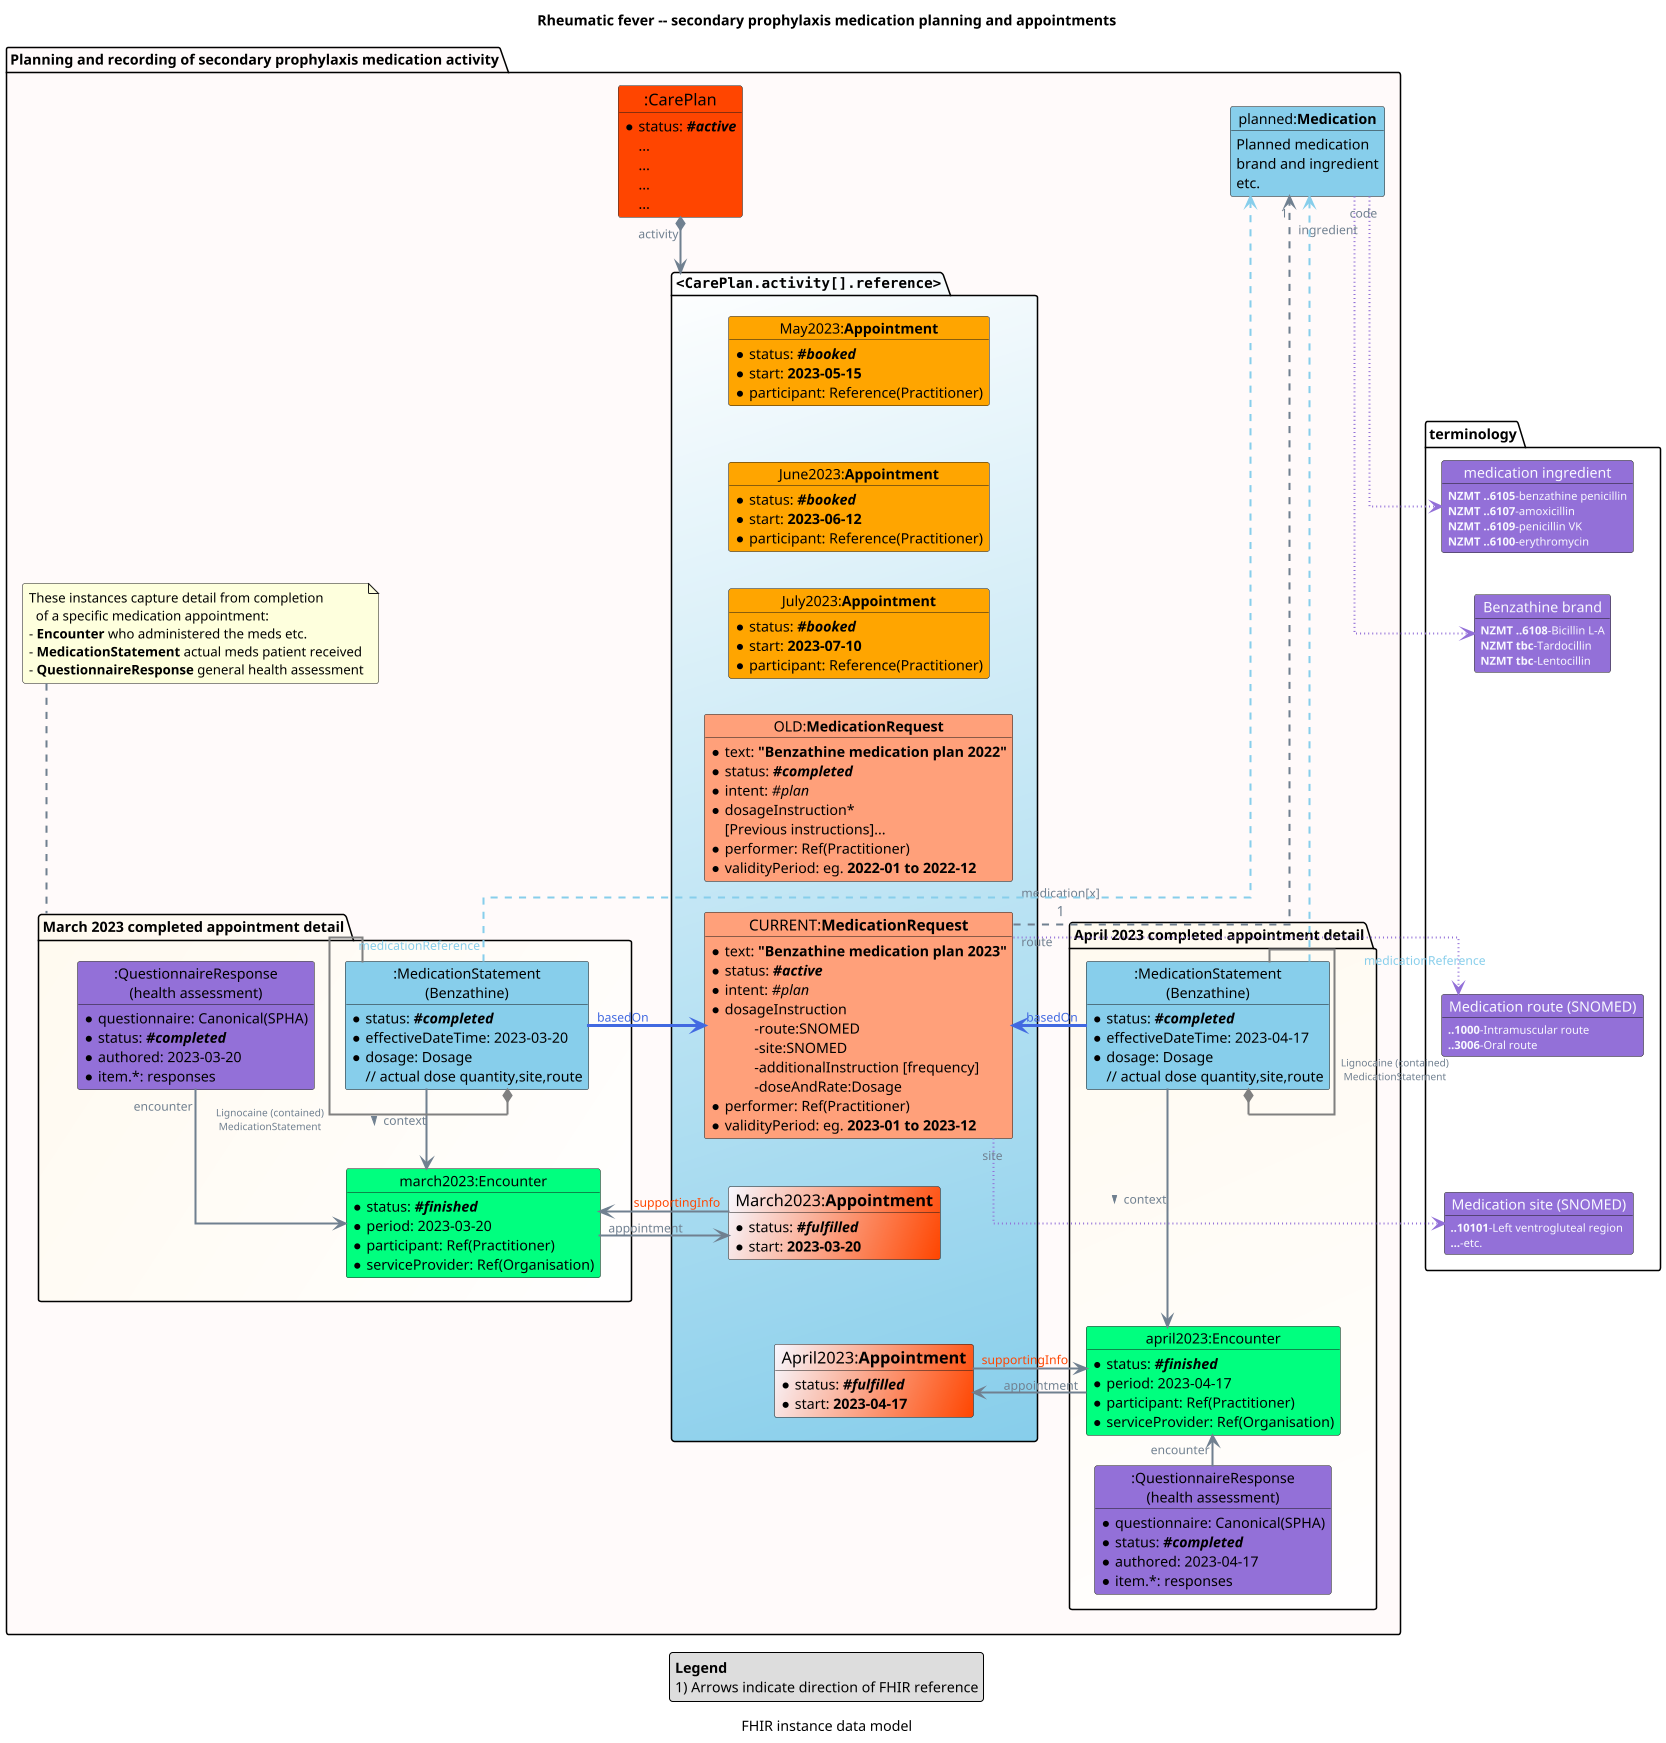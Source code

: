 @startuml obj-FHIR-data-rheumaticfever-appointment

title "Rheumatic fever -- secondary prophylaxis medication planning and appointments"

top to bottom direction
skinparam dpi 200
allow_mixing
scale 800 width

skinparam ActivityDiamondBackgroundColor #RoyalBlue
skinparam ArrowColor #SlateGrey   
skinparam ArrowFontColor #RoyalBlue
skinparam ArrowFontColor #SlateGrey  
skinparam ArrowFontSize 12
skinparam ArrowMessageAlignment left
skinparam BoxPadding 10
skinparam linetype ortho
skinparam nodesep 30
skinparam ranksep 30
skinparam roundcorner 5
skinparam sequenceArrowThickness 2

caption FHIR instance data model

!procedure $Coding($Alias,$System,$Code,$Display)
  object "<color:GhostWhite>$System" as $Alias #MediumPurple {
    <color:GhostWhite><size:11>**$Code**-$Display
  }
!endprocedure

!procedure $ObjectDiagramLegendWithNote($heading,$noteline)

  legend bottom
    **$heading**
    $noteline
  endlegend

!endprocedure

' Codesystems defined by others
package "terminology" as CODING {
  $Coding(MedCoding,"medication ingredient","NZMT ..6105","benzathine penicillin")
  $Coding(MedCoding,"medication ingredient","NZMT ..6107","amoxicillin")
  $Coding(MedCoding,"medication ingredient","NZMT ..6109","penicillin VK")
  $Coding(MedCoding,"medication ingredient","NZMT ..6100","erythromycin")

  $Coding(MedBrand,"Benzathine brand","NZMT ..6108","Bicillin L-A")
  $Coding(MedBrand,"Benzathine brand","NZMT tbc","Tardocillin")
  $Coding(MedBrand,"Benzathine brand","NZMT tbc","Lentocillin")

  $Coding(Route,"Medication route (SNOMED)","..1000","Intramuscular route")
  $Coding(Route,"Medication route","..3006","Oral route")

  $Coding(Site,"Medication site (SNOMED)","..10101","Left ventrogluteal region")
  $Coding(Site,"Medication site (SNOMED)","...","etc.")

  MedCoding -[hidden]d- MedBrand
  MedBrand -[hidden]d-- Route
  Route -[hidden]d- Site

}

package "Planning and recording of secondary prophylaxis medication activity" as HNZFHIRREPO #Snow {
  
  object "<size:16>:CarePlan" as CP #OrangeRed {
    * status: //**#active**//
    ...
    ...
    ...
    ...
  }

  package """<CarePlan.activity[].reference>""" as Activities #White/SkyBlue { 
    
    'object "secondary prophylaxis\nmedication planning" as PLAN_BENZA_2023 #LightSalmon
  
    object "<size:15>CURRENT:**MedicationRequest**" as MR1 #LightSalmon {
      * text: **"Benzathine medication plan 2023"**
      * status: //**#active**//
      * intent: //#plan//
      * dosageInstruction
        \t-route:SNOMED
        \t-site:SNOMED
        \t-additionalInstruction [frequency]
        \t-doseAndRate:Dosage
      * performer: Ref(Practitioner)
      * validityPeriod: eg. **2023-01 to 2023-12**
    }

    ' completed appointments    
    object "<size:16>March2023:**Appointment**" as MARCH_APPT #GhostWhite/OrangeRed {
      * status: //**#fulfilled**//
      * start: **2023-03-20**
    }

    object "<size:16>April2023:**Appointment**" as APRIL_APPT #GhostWhite/OrangeRed {
      * status: //**#fulfilled**//
      * start: **2023-04-17**
    }
    
    ' planned appointments
    object "<size:14>May2023:**Appointment**" as MAY_APPT #Orange {
      * status: //**#booked**//
      * start: **2023-05-15**
      * participant: Reference(Practitioner)
    }

    object "<size:14>June2023:**Appointment**" as JUNE_APPT #Orange {
      * status: //**#booked**//
      * start: **2023-06-12**
      * participant: Reference(Practitioner)
    }

    object "<size:14>July2023:**Appointment**" as JULY_APPT #Orange {
      * status: //**#booked**//
      * start: **2023-07-10**
      * participant: Reference(Practitioner)
    }

    object "<size:14>OLD:**MedicationRequest**" as MR2 #LightSalmon {
      * text: **"Benzathine medication plan 2022"**
      * status: //**#completed**//
      * intent: //#plan//
      * dosageInstruction*
      [Previous instructions]...
      * performer: Ref(Practitioner)
      * validityPeriod: eg. **2022-01 to 2022-12**
    }

    'arrange vertically
    MAY_APPT -[hidden]d- JUNE_APPT
    JUNE_APPT -[hidden]d- JULY_APPT
    JULY_APPT -[hidden]d- MR2
    MR2 -[hidden]d- MR1
    MR1 -[hidden]d- MARCH_APPT
    MARCH_APPT -[hidden]d- APRIL_APPT

  }

  object "planned:**Medication**" as MED #SkyBlue {
    Planned medication
    brand and ingredient
    etc.
  }


  package "March 2023 completed appointment detail" as MARCH #FloralWhite/White {
  
    object "<size:14>march2023:Encounter" as EInj2 #SpringGreen {
      * status: //**#finished**//
      * period: 2023-03-20
      * participant: Ref(Practitioner)
      * serviceProvider: Ref(Organisation)
    }

    object "<size:14>:MedicationStatement\n(Benzathine)" as MEDSTMT2 #SkyBlue {
      * status: //**#completed**//
      * effectiveDateTime: 2023-03-20
      * dosage: Dosage 
          // actual dose quantity,site,route
    }

    object "<size:14>:QuestionnaireResponse\n(health assessment)" as QR2 #MediumPurple {
      * questionnaire: Canonical(SPHA)
      * status: //**#completed**//
      * authored: 2023-03-20
      * item.*: responses
    }

    EInj2 <-u- MEDSTMT2: < context
    MEDSTMT2 -[#Gray]-* MEDSTMT2: <size:10>Lignocaine (contained)\n<size:10>MedicationStatement
    ' MEDSTMT2 "derivedFrom" -d-> QR2
    QR2 "encounter" --> EInj2 

  }

  package "April 2023 completed appointment detail" as APRIL #FloralWhite/White {

    object "<size:14>april2023:Encounter" as EInj1 #SpringGreen {
      * status: //**#finished**//
      * period: 2023-04-17
      * participant: Ref(Practitioner)
      * serviceProvider: Ref(Organisation)
    }

    object "<size:14>:MedicationStatement\n(Benzathine)" as MEDSTMT1 #SkyBlue {
      * status: //**#completed**//
      * effectiveDateTime: 2023-04-17
      * dosage: Dosage 
        // actual dose quantity,site,route
    }

    object "<size:14>:QuestionnaireResponse\n(health assessment)" as QR1 #MediumPurple {
      * questionnaire: Canonical(SPHA)
      * status: //**#completed**//
      * authored: 2023-04-17
      * item.*: responses
    }

    EInj1 <--u- MEDSTMT1: < context
    MEDSTMT1 -[#Gray]-* MEDSTMT1: <size:10>Lignocaine (contained)\n<size:10>MedicationStatement
    ' MEDSTMT1 "derivedFrom" -d-> QR1
    QR1 "encounter" -u-> EInj1
  }


  ' connectors
  CP "activity" *-d--> Activities
  'CP "<color:#Red> activity.outcomeReference" .[#Red].> EParent

  MARCH_APPT "<color:OrangeRed>supportingInfo" -l-> EInj2
  EInj2 "appointment" --> MARCH_APPT

  APRIL_APPT "<color:OrangeRed>supportingInfo" -r-> EInj1
  EInj1 "appointment" --> APRIL_APPT

  MED "code" -[thickness=3,dotted,#MediumPurple,norank]-> MedCoding
  MED "\ningredient" -[thickness=3,dotted,#MediumPurple]-> MedBrand
  
  MR1 "medication[x]\n<size:14>1" -[dashed,norank]> "1" MED
  MR1 "route" -[thickness=3,dotted,#MediumPurple]> Route
  MR1 "site" -[thickness=3,dotted,#MediumPurple]> Site

  MEDSTMT1 "<color:RoyalBlue>basedOn" -[thickness=3,#RoyalBlue,norank]l-> MR1
  MEDSTMT2 "<color:RoyalBlue>basedOn" -[thickness=3,#RoyalBlue,norank]l--> MR1

  MEDSTMT1 "\n\t<color:SkyBlue>medicationReference" -[thickness=3,dashed,#SkyBlue,norank]-> MED
  MEDSTMT2 "<color:SkyBlue>medicationReference" -[thickness=3,dashed,#SkyBlue,norank]-> MED 

  'notes
  note as N1
    These instances capture detail from completion 
      of a specific medication appointment:
    - **Encounter** who administered the meds etc.
    - **MedicationStatement** actual meds patient received
    - **QuestionnaireResponse** general health assessment
  end note

  N1 ... MARCH

}

legend bottom
  **Legend**
  1) Arrows indicate direction of FHIR reference
endlegend


@enduml